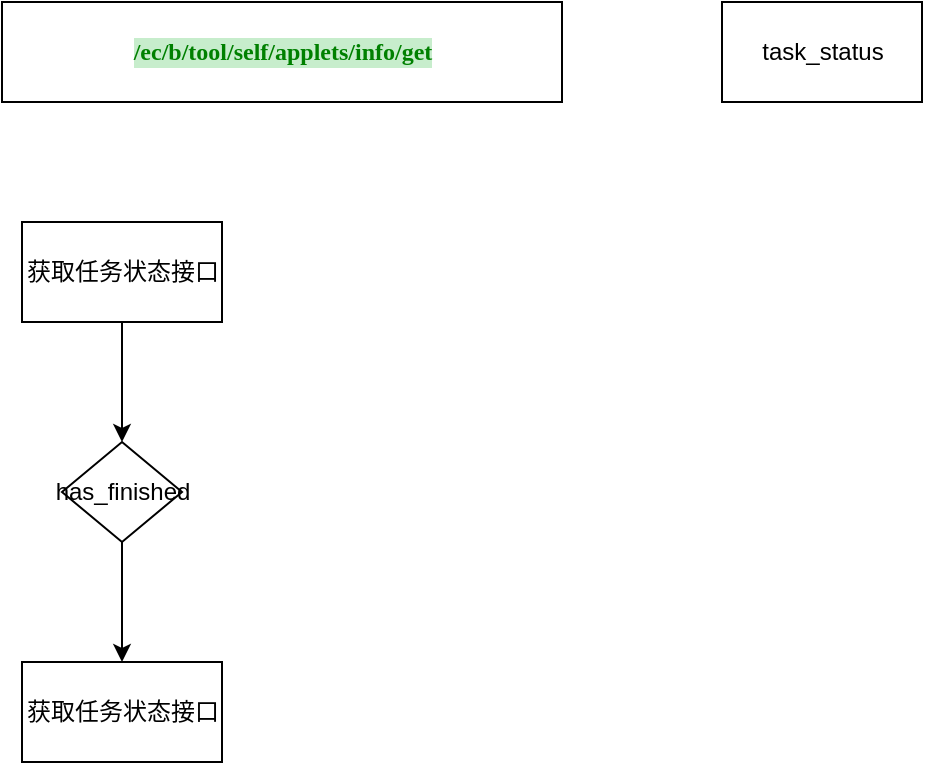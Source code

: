 <mxfile version="15.2.9" type="github">
  <diagram id="9rqPlZBYxNERPYK1JP30" name="Page-1">
    <mxGraphModel dx="1186" dy="518" grid="1" gridSize="10" guides="1" tooltips="1" connect="1" arrows="1" fold="1" page="1" pageScale="1" pageWidth="827" pageHeight="1169" math="0" shadow="0">
      <root>
        <mxCell id="0" />
        <mxCell id="1" parent="0" />
        <mxCell id="4tI01lhfBLA41W0nUm5L-3" style="edgeStyle=orthogonalEdgeStyle;rounded=0;orthogonalLoop=1;jettySize=auto;html=1;exitX=0.5;exitY=1;exitDx=0;exitDy=0;" edge="1" parent="1" source="4tI01lhfBLA41W0nUm5L-1" target="4tI01lhfBLA41W0nUm5L-2">
          <mxGeometry relative="1" as="geometry" />
        </mxCell>
        <mxCell id="4tI01lhfBLA41W0nUm5L-1" value="获取任务状态接口" style="html=1;dashed=0;whitespace=wrap;" vertex="1" parent="1">
          <mxGeometry x="220" y="180" width="100" height="50" as="geometry" />
        </mxCell>
        <mxCell id="4tI01lhfBLA41W0nUm5L-5" style="edgeStyle=orthogonalEdgeStyle;rounded=0;orthogonalLoop=1;jettySize=auto;html=1;exitX=0.5;exitY=1;exitDx=0;exitDy=0;entryX=0.5;entryY=0;entryDx=0;entryDy=0;" edge="1" parent="1" source="4tI01lhfBLA41W0nUm5L-2" target="4tI01lhfBLA41W0nUm5L-4">
          <mxGeometry relative="1" as="geometry" />
        </mxCell>
        <mxCell id="4tI01lhfBLA41W0nUm5L-2" value="has_finished" style="shape=rhombus;html=1;dashed=0;whitespace=wrap;perimeter=rhombusPerimeter;" vertex="1" parent="1">
          <mxGeometry x="240" y="290" width="60" height="50" as="geometry" />
        </mxCell>
        <mxCell id="4tI01lhfBLA41W0nUm5L-4" value="获取任务状态接口" style="html=1;dashed=0;whitespace=wrap;" vertex="1" parent="1">
          <mxGeometry x="220" y="400" width="100" height="50" as="geometry" />
        </mxCell>
        <mxCell id="4tI01lhfBLA41W0nUm5L-6" value="&lt;pre style=&quot;background-color: rgb(199 , 237 , 204) ; font-family: &amp;#34;menlo&amp;#34; ; font-size: 9pt&quot;&gt;&lt;span style=&quot;color: #008000 ; font-weight: bold&quot;&gt;/ec/b/tool/self/applets/info/get&lt;/span&gt;&lt;/pre&gt;" style="html=1;dashed=0;whitespace=wrap;" vertex="1" parent="1">
          <mxGeometry x="210" y="70" width="280" height="50" as="geometry" />
        </mxCell>
        <mxCell id="4tI01lhfBLA41W0nUm5L-7" value="task_status" style="html=1;dashed=0;whitespace=wrap;" vertex="1" parent="1">
          <mxGeometry x="570" y="70" width="100" height="50" as="geometry" />
        </mxCell>
      </root>
    </mxGraphModel>
  </diagram>
</mxfile>

